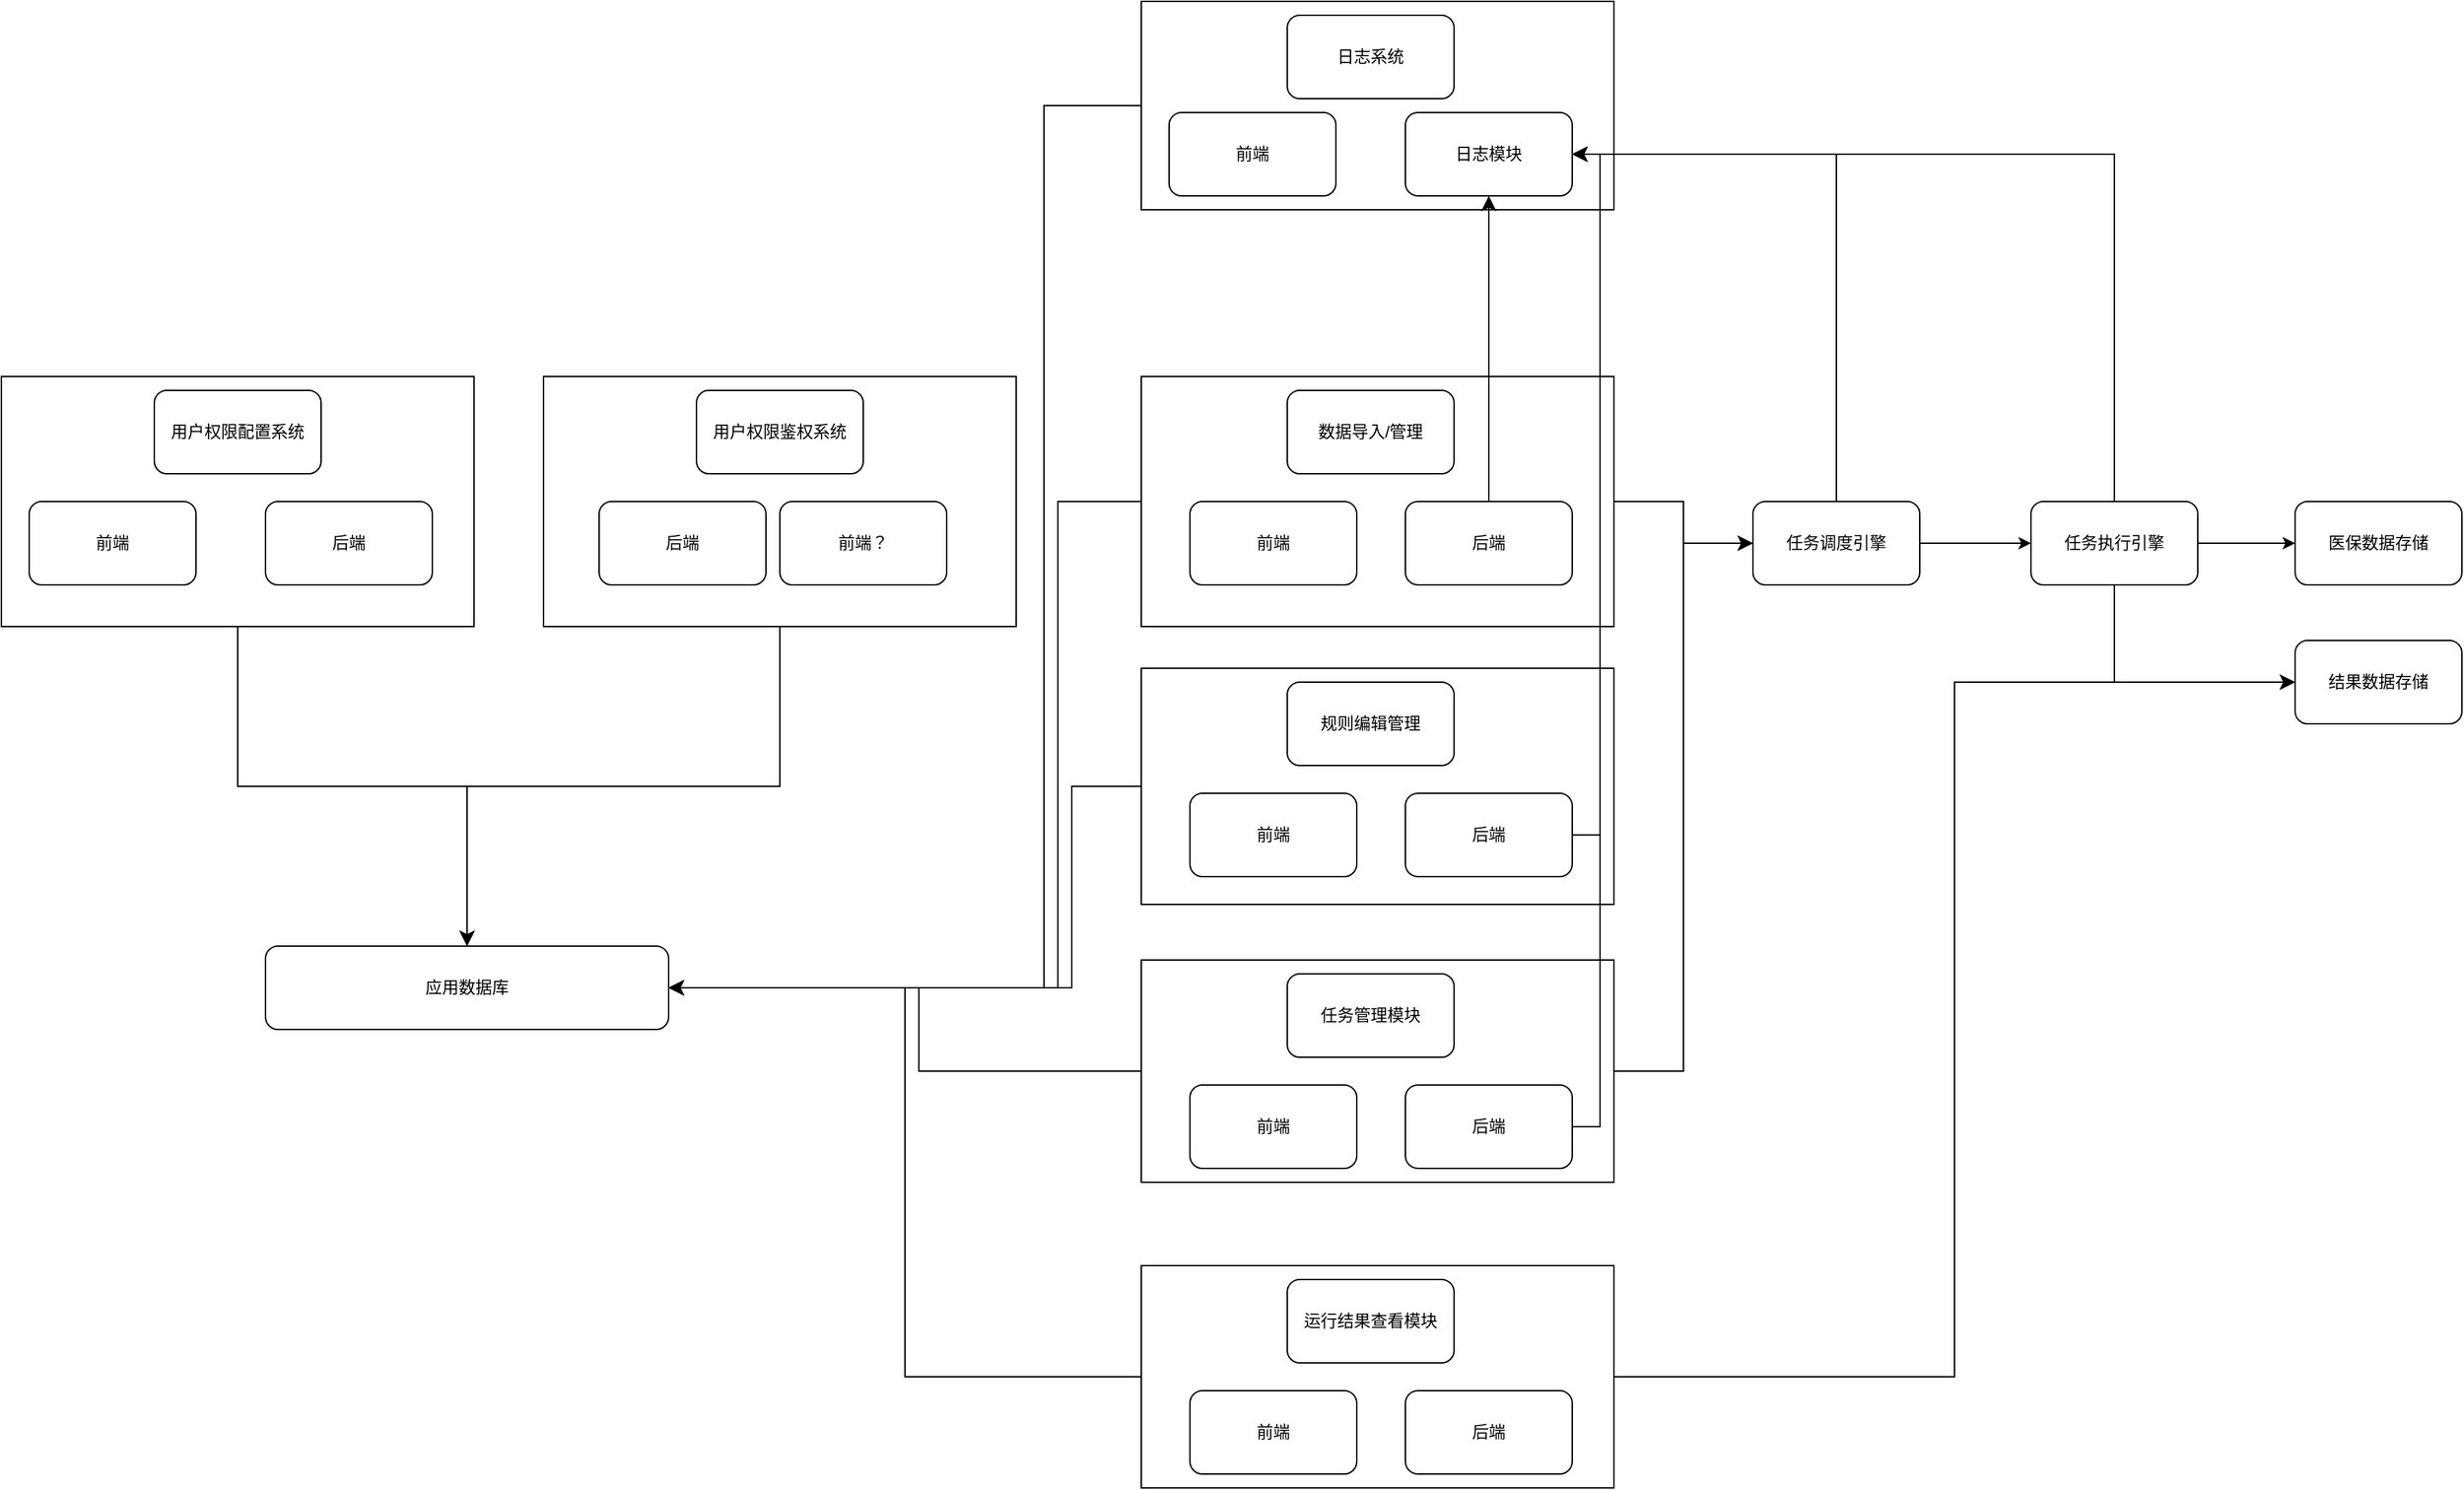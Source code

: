 <mxfile version="21.2.1" type="github" pages="4">
  <diagram name="模块架构" id="X2JeZNGttEWhe0TlvKYG">
    <mxGraphModel dx="2690" dy="1163" grid="1" gridSize="10" guides="1" tooltips="1" connect="1" arrows="1" fold="1" page="1" pageScale="1" pageWidth="850" pageHeight="1100" math="0" shadow="0">
      <root>
        <mxCell id="0" />
        <mxCell id="1" parent="0" />
        <mxCell id="zBPjSIByr8evdOQjtAYK-10" value="" style="rounded=0;whiteSpace=wrap;html=1;" parent="1" vertex="1">
          <mxGeometry x="-40" y="390" width="340" height="180" as="geometry" />
        </mxCell>
        <mxCell id="zBPjSIByr8evdOQjtAYK-4" value="" style="rounded=0;whiteSpace=wrap;html=1;" parent="1" vertex="1">
          <mxGeometry x="-430" y="390" width="340" height="180" as="geometry" />
        </mxCell>
        <mxCell id="zBPjSIByr8evdOQjtAYK-1" value="用户权限配置系统" style="rounded=1;whiteSpace=wrap;html=1;" parent="1" vertex="1">
          <mxGeometry x="-320" y="400" width="120" height="60" as="geometry" />
        </mxCell>
        <mxCell id="zBPjSIByr8evdOQjtAYK-2" value="前端" style="rounded=1;whiteSpace=wrap;html=1;" parent="1" vertex="1">
          <mxGeometry x="-410" y="480" width="120" height="60" as="geometry" />
        </mxCell>
        <mxCell id="zBPjSIByr8evdOQjtAYK-3" value="后端" style="rounded=1;whiteSpace=wrap;html=1;" parent="1" vertex="1">
          <mxGeometry x="-240" y="480" width="120" height="60" as="geometry" />
        </mxCell>
        <mxCell id="zBPjSIByr8evdOQjtAYK-5" value="应用数据库" style="rounded=1;whiteSpace=wrap;html=1;" parent="1" vertex="1">
          <mxGeometry x="-240" y="800" width="290" height="60" as="geometry" />
        </mxCell>
        <mxCell id="zBPjSIByr8evdOQjtAYK-7" value="" style="rounded=0;whiteSpace=wrap;html=1;" parent="1" vertex="1">
          <mxGeometry x="390" y="120" width="340" height="150" as="geometry" />
        </mxCell>
        <mxCell id="zBPjSIByr8evdOQjtAYK-8" value="日志系统" style="rounded=1;whiteSpace=wrap;html=1;" parent="1" vertex="1">
          <mxGeometry x="495" y="130" width="120" height="60" as="geometry" />
        </mxCell>
        <mxCell id="zBPjSIByr8evdOQjtAYK-9" value="用户权限鉴权系统" style="rounded=1;whiteSpace=wrap;html=1;" parent="1" vertex="1">
          <mxGeometry x="70" y="400" width="120" height="60" as="geometry" />
        </mxCell>
        <mxCell id="zBPjSIByr8evdOQjtAYK-11" value="后端" style="rounded=1;whiteSpace=wrap;html=1;" parent="1" vertex="1">
          <mxGeometry y="480" width="120" height="60" as="geometry" />
        </mxCell>
        <mxCell id="zBPjSIByr8evdOQjtAYK-12" value="前端？" style="rounded=1;whiteSpace=wrap;html=1;" parent="1" vertex="1">
          <mxGeometry x="130" y="480" width="120" height="60" as="geometry" />
        </mxCell>
        <mxCell id="zBPjSIByr8evdOQjtAYK-13" value="" style="rounded=0;whiteSpace=wrap;html=1;" parent="1" vertex="1">
          <mxGeometry x="390" y="390" width="340" height="180" as="geometry" />
        </mxCell>
        <mxCell id="zBPjSIByr8evdOQjtAYK-14" value="数据导入/管理" style="rounded=1;whiteSpace=wrap;html=1;" parent="1" vertex="1">
          <mxGeometry x="495" y="400" width="120" height="60" as="geometry" />
        </mxCell>
        <mxCell id="zBPjSIByr8evdOQjtAYK-15" value="后端" style="rounded=1;whiteSpace=wrap;html=1;" parent="1" vertex="1">
          <mxGeometry x="580" y="480" width="120" height="60" as="geometry" />
        </mxCell>
        <mxCell id="zBPjSIByr8evdOQjtAYK-16" value="前端" style="rounded=1;whiteSpace=wrap;html=1;" parent="1" vertex="1">
          <mxGeometry x="425" y="480" width="120" height="60" as="geometry" />
        </mxCell>
        <mxCell id="zBPjSIByr8evdOQjtAYK-17" value="任务调度引擎" style="rounded=1;whiteSpace=wrap;html=1;" parent="1" vertex="1">
          <mxGeometry x="830" y="480" width="120" height="60" as="geometry" />
        </mxCell>
        <mxCell id="zBPjSIByr8evdOQjtAYK-26" value="医保数据存储" style="rounded=1;whiteSpace=wrap;html=1;" parent="1" vertex="1">
          <mxGeometry x="1220" y="480" width="120" height="60" as="geometry" />
        </mxCell>
        <mxCell id="zBPjSIByr8evdOQjtAYK-27" value="" style="edgeStyle=elbowEdgeStyle;elbow=vertical;endArrow=classic;html=1;curved=0;rounded=0;endSize=8;startSize=8;exitX=0.5;exitY=1;exitDx=0;exitDy=0;entryX=0.5;entryY=0;entryDx=0;entryDy=0;" parent="1" source="zBPjSIByr8evdOQjtAYK-4" target="zBPjSIByr8evdOQjtAYK-5" edge="1">
          <mxGeometry width="50" height="50" relative="1" as="geometry">
            <mxPoint x="400" y="660" as="sourcePoint" />
            <mxPoint x="450" y="610" as="targetPoint" />
          </mxGeometry>
        </mxCell>
        <mxCell id="zBPjSIByr8evdOQjtAYK-28" value="" style="edgeStyle=elbowEdgeStyle;elbow=vertical;endArrow=classic;html=1;curved=0;rounded=0;endSize=8;startSize=8;exitX=0.5;exitY=1;exitDx=0;exitDy=0;entryX=0.5;entryY=0;entryDx=0;entryDy=0;" parent="1" source="zBPjSIByr8evdOQjtAYK-10" target="zBPjSIByr8evdOQjtAYK-5" edge="1">
          <mxGeometry width="50" height="50" relative="1" as="geometry">
            <mxPoint x="-250" y="580" as="sourcePoint" />
            <mxPoint x="-85" y="810" as="targetPoint" />
          </mxGeometry>
        </mxCell>
        <mxCell id="zBPjSIByr8evdOQjtAYK-29" value="" style="group" parent="1" vertex="1" connectable="0">
          <mxGeometry x="390" y="600" width="340" height="170" as="geometry" />
        </mxCell>
        <mxCell id="zBPjSIByr8evdOQjtAYK-18" value="" style="rounded=0;whiteSpace=wrap;html=1;" parent="zBPjSIByr8evdOQjtAYK-29" vertex="1">
          <mxGeometry width="340" height="170" as="geometry" />
        </mxCell>
        <mxCell id="zBPjSIByr8evdOQjtAYK-19" value="规则编辑管理" style="rounded=1;whiteSpace=wrap;html=1;" parent="zBPjSIByr8evdOQjtAYK-29" vertex="1">
          <mxGeometry x="105" y="10" width="120" height="60" as="geometry" />
        </mxCell>
        <mxCell id="zBPjSIByr8evdOQjtAYK-20" value="后端" style="rounded=1;whiteSpace=wrap;html=1;" parent="zBPjSIByr8evdOQjtAYK-29" vertex="1">
          <mxGeometry x="190" y="90" width="120" height="60" as="geometry" />
        </mxCell>
        <mxCell id="zBPjSIByr8evdOQjtAYK-21" value="前端" style="rounded=1;whiteSpace=wrap;html=1;" parent="zBPjSIByr8evdOQjtAYK-29" vertex="1">
          <mxGeometry x="35" y="90" width="120" height="60" as="geometry" />
        </mxCell>
        <mxCell id="zBPjSIByr8evdOQjtAYK-30" value="" style="group" parent="1" vertex="1" connectable="0">
          <mxGeometry x="390" y="810" width="340" height="160" as="geometry" />
        </mxCell>
        <mxCell id="zBPjSIByr8evdOQjtAYK-22" value="" style="rounded=0;whiteSpace=wrap;html=1;" parent="zBPjSIByr8evdOQjtAYK-30" vertex="1">
          <mxGeometry width="340" height="160" as="geometry" />
        </mxCell>
        <mxCell id="zBPjSIByr8evdOQjtAYK-23" value="任务管理模块" style="rounded=1;whiteSpace=wrap;html=1;" parent="zBPjSIByr8evdOQjtAYK-30" vertex="1">
          <mxGeometry x="105" y="10" width="120" height="60" as="geometry" />
        </mxCell>
        <mxCell id="zBPjSIByr8evdOQjtAYK-24" value="后端" style="rounded=1;whiteSpace=wrap;html=1;" parent="zBPjSIByr8evdOQjtAYK-30" vertex="1">
          <mxGeometry x="190" y="90" width="120" height="60" as="geometry" />
        </mxCell>
        <mxCell id="zBPjSIByr8evdOQjtAYK-25" value="前端" style="rounded=1;whiteSpace=wrap;html=1;" parent="zBPjSIByr8evdOQjtAYK-30" vertex="1">
          <mxGeometry x="35" y="90" width="120" height="60" as="geometry" />
        </mxCell>
        <mxCell id="zBPjSIByr8evdOQjtAYK-31" value="" style="edgeStyle=elbowEdgeStyle;elbow=horizontal;endArrow=classic;html=1;curved=0;rounded=0;endSize=8;startSize=8;exitX=0;exitY=0.5;exitDx=0;exitDy=0;entryX=1;entryY=0.5;entryDx=0;entryDy=0;" parent="1" source="zBPjSIByr8evdOQjtAYK-13" target="zBPjSIByr8evdOQjtAYK-5" edge="1">
          <mxGeometry width="50" height="50" relative="1" as="geometry">
            <mxPoint x="410" y="670" as="sourcePoint" />
            <mxPoint x="460" y="620" as="targetPoint" />
            <Array as="points">
              <mxPoint x="330" y="670" />
            </Array>
          </mxGeometry>
        </mxCell>
        <mxCell id="zBPjSIByr8evdOQjtAYK-32" value="" style="edgeStyle=elbowEdgeStyle;elbow=horizontal;endArrow=classic;html=1;curved=0;rounded=0;endSize=8;startSize=8;exitX=0;exitY=0.5;exitDx=0;exitDy=0;entryX=1;entryY=0.5;entryDx=0;entryDy=0;" parent="1" source="zBPjSIByr8evdOQjtAYK-18" target="zBPjSIByr8evdOQjtAYK-5" edge="1">
          <mxGeometry width="50" height="50" relative="1" as="geometry">
            <mxPoint x="400" y="490" as="sourcePoint" />
            <mxPoint x="60" y="840" as="targetPoint" />
            <Array as="points">
              <mxPoint x="340" y="680" />
            </Array>
          </mxGeometry>
        </mxCell>
        <mxCell id="zBPjSIByr8evdOQjtAYK-33" value="" style="edgeStyle=elbowEdgeStyle;elbow=horizontal;endArrow=classic;html=1;curved=0;rounded=0;endSize=8;startSize=8;exitX=0;exitY=0.5;exitDx=0;exitDy=0;entryX=1;entryY=0.5;entryDx=0;entryDy=0;" parent="1" source="zBPjSIByr8evdOQjtAYK-22" target="zBPjSIByr8evdOQjtAYK-5" edge="1">
          <mxGeometry width="50" height="50" relative="1" as="geometry">
            <mxPoint x="400" y="695" as="sourcePoint" />
            <mxPoint x="60" y="840" as="targetPoint" />
            <Array as="points">
              <mxPoint x="230" y="840" />
            </Array>
          </mxGeometry>
        </mxCell>
        <mxCell id="zBPjSIByr8evdOQjtAYK-35" value="" style="edgeStyle=elbowEdgeStyle;elbow=horizontal;endArrow=classic;html=1;curved=0;rounded=0;endSize=8;startSize=8;entryX=0;entryY=0.5;entryDx=0;entryDy=0;exitX=1;exitY=0.5;exitDx=0;exitDy=0;" parent="1" source="zBPjSIByr8evdOQjtAYK-13" target="zBPjSIByr8evdOQjtAYK-17" edge="1">
          <mxGeometry width="50" height="50" relative="1" as="geometry">
            <mxPoint x="740" y="695" as="sourcePoint" />
            <mxPoint x="840" y="520" as="targetPoint" />
          </mxGeometry>
        </mxCell>
        <mxCell id="zBPjSIByr8evdOQjtAYK-36" value="" style="edgeStyle=elbowEdgeStyle;elbow=horizontal;endArrow=classic;html=1;curved=0;rounded=0;endSize=8;startSize=8;entryX=0;entryY=0.5;entryDx=0;entryDy=0;exitX=1;exitY=0.5;exitDx=0;exitDy=0;" parent="1" source="zBPjSIByr8evdOQjtAYK-22" target="zBPjSIByr8evdOQjtAYK-17" edge="1">
          <mxGeometry width="50" height="50" relative="1" as="geometry">
            <mxPoint x="740" y="695" as="sourcePoint" />
            <mxPoint x="840" y="520" as="targetPoint" />
          </mxGeometry>
        </mxCell>
        <mxCell id="zBPjSIByr8evdOQjtAYK-37" value="" style="endArrow=classic;html=1;rounded=0;entryX=0;entryY=0.5;entryDx=0;entryDy=0;exitX=1;exitY=0.5;exitDx=0;exitDy=0;" parent="1" source="zBPjSIByr8evdOQjtAYK-45" target="zBPjSIByr8evdOQjtAYK-26" edge="1">
          <mxGeometry width="50" height="50" relative="1" as="geometry">
            <mxPoint x="1140" y="510" as="sourcePoint" />
            <mxPoint x="650" y="620" as="targetPoint" />
          </mxGeometry>
        </mxCell>
        <mxCell id="zBPjSIByr8evdOQjtAYK-38" value="前端" style="rounded=1;whiteSpace=wrap;html=1;" parent="1" vertex="1">
          <mxGeometry x="410" y="200" width="120" height="60" as="geometry" />
        </mxCell>
        <mxCell id="zBPjSIByr8evdOQjtAYK-39" value="日志模块" style="rounded=1;whiteSpace=wrap;html=1;" parent="1" vertex="1">
          <mxGeometry x="580" y="200" width="120" height="60" as="geometry" />
        </mxCell>
        <mxCell id="zBPjSIByr8evdOQjtAYK-40" value="" style="edgeStyle=elbowEdgeStyle;elbow=horizontal;endArrow=classic;html=1;curved=0;rounded=0;endSize=8;startSize=8;exitX=0;exitY=0.5;exitDx=0;exitDy=0;entryX=1;entryY=0.5;entryDx=0;entryDy=0;" parent="1" source="zBPjSIByr8evdOQjtAYK-7" target="zBPjSIByr8evdOQjtAYK-5" edge="1">
          <mxGeometry width="50" height="50" relative="1" as="geometry">
            <mxPoint x="400" y="900" as="sourcePoint" />
            <mxPoint x="60" y="840" as="targetPoint" />
            <Array as="points">
              <mxPoint x="320" y="530" />
            </Array>
          </mxGeometry>
        </mxCell>
        <mxCell id="zBPjSIByr8evdOQjtAYK-41" value="" style="edgeStyle=elbowEdgeStyle;elbow=vertical;endArrow=classic;html=1;curved=0;rounded=0;endSize=8;startSize=8;exitX=0.5;exitY=0;exitDx=0;exitDy=0;entryX=1;entryY=0.5;entryDx=0;entryDy=0;" parent="1" source="zBPjSIByr8evdOQjtAYK-17" target="zBPjSIByr8evdOQjtAYK-39" edge="1">
          <mxGeometry width="50" height="50" relative="1" as="geometry">
            <mxPoint x="410" y="560" as="sourcePoint" />
            <mxPoint x="460" y="510" as="targetPoint" />
            <Array as="points">
              <mxPoint x="820" y="230" />
            </Array>
          </mxGeometry>
        </mxCell>
        <mxCell id="zBPjSIByr8evdOQjtAYK-42" value="" style="edgeStyle=elbowEdgeStyle;elbow=vertical;endArrow=classic;html=1;curved=0;rounded=0;endSize=8;startSize=8;entryX=0.5;entryY=1;entryDx=0;entryDy=0;exitX=0.5;exitY=0;exitDx=0;exitDy=0;" parent="1" source="zBPjSIByr8evdOQjtAYK-15" target="zBPjSIByr8evdOQjtAYK-39" edge="1">
          <mxGeometry width="50" height="50" relative="1" as="geometry">
            <mxPoint x="410" y="560" as="sourcePoint" />
            <mxPoint x="460" y="510" as="targetPoint" />
          </mxGeometry>
        </mxCell>
        <mxCell id="zBPjSIByr8evdOQjtAYK-43" value="" style="edgeStyle=elbowEdgeStyle;elbow=vertical;endArrow=classic;html=1;curved=0;rounded=0;endSize=8;startSize=8;entryX=1;entryY=0.5;entryDx=0;entryDy=0;exitX=1;exitY=0.5;exitDx=0;exitDy=0;" parent="1" source="zBPjSIByr8evdOQjtAYK-20" target="zBPjSIByr8evdOQjtAYK-39" edge="1">
          <mxGeometry width="50" height="50" relative="1" as="geometry">
            <mxPoint x="650" y="490" as="sourcePoint" />
            <mxPoint x="650" y="270" as="targetPoint" />
            <Array as="points">
              <mxPoint x="720" y="480" />
            </Array>
          </mxGeometry>
        </mxCell>
        <mxCell id="zBPjSIByr8evdOQjtAYK-44" value="" style="edgeStyle=elbowEdgeStyle;elbow=vertical;endArrow=classic;html=1;curved=0;rounded=0;endSize=8;startSize=8;exitX=1;exitY=0.5;exitDx=0;exitDy=0;entryX=1;entryY=0.5;entryDx=0;entryDy=0;" parent="1" source="zBPjSIByr8evdOQjtAYK-24" target="zBPjSIByr8evdOQjtAYK-39" edge="1">
          <mxGeometry width="50" height="50" relative="1" as="geometry">
            <mxPoint x="710" y="730" as="sourcePoint" />
            <mxPoint x="710" y="240" as="targetPoint" />
            <Array as="points">
              <mxPoint x="720" y="930" />
            </Array>
          </mxGeometry>
        </mxCell>
        <mxCell id="zBPjSIByr8evdOQjtAYK-45" value="任务执行引擎" style="rounded=1;whiteSpace=wrap;html=1;" parent="1" vertex="1">
          <mxGeometry x="1030" y="480" width="120" height="60" as="geometry" />
        </mxCell>
        <mxCell id="zBPjSIByr8evdOQjtAYK-46" value="" style="endArrow=classic;html=1;rounded=0;exitX=1;exitY=0.5;exitDx=0;exitDy=0;entryX=0;entryY=0.5;entryDx=0;entryDy=0;" parent="1" source="zBPjSIByr8evdOQjtAYK-17" target="zBPjSIByr8evdOQjtAYK-45" edge="1">
          <mxGeometry width="50" height="50" relative="1" as="geometry">
            <mxPoint x="1160" y="520" as="sourcePoint" />
            <mxPoint x="1010" y="480" as="targetPoint" />
          </mxGeometry>
        </mxCell>
        <mxCell id="zBPjSIByr8evdOQjtAYK-47" value="" style="edgeStyle=elbowEdgeStyle;elbow=vertical;endArrow=classic;html=1;curved=0;rounded=0;endSize=8;startSize=8;exitX=0.5;exitY=0;exitDx=0;exitDy=0;entryX=1;entryY=0.5;entryDx=0;entryDy=0;" parent="1" source="zBPjSIByr8evdOQjtAYK-45" target="zBPjSIByr8evdOQjtAYK-39" edge="1">
          <mxGeometry width="50" height="50" relative="1" as="geometry">
            <mxPoint x="900" y="490" as="sourcePoint" />
            <mxPoint x="710" y="240" as="targetPoint" />
            <Array as="points">
              <mxPoint x="900" y="230" />
            </Array>
          </mxGeometry>
        </mxCell>
        <mxCell id="aXtnEgnxSbcdx4EIXjEe-1" value="结果数据存储" style="rounded=1;whiteSpace=wrap;html=1;" parent="1" vertex="1">
          <mxGeometry x="1220" y="580" width="120" height="60" as="geometry" />
        </mxCell>
        <mxCell id="aXtnEgnxSbcdx4EIXjEe-2" value="" style="edgeStyle=segmentEdgeStyle;endArrow=classic;html=1;curved=0;rounded=0;endSize=8;startSize=8;entryX=0;entryY=0.5;entryDx=0;entryDy=0;exitX=0.5;exitY=1;exitDx=0;exitDy=0;" parent="1" source="zBPjSIByr8evdOQjtAYK-45" target="aXtnEgnxSbcdx4EIXjEe-1" edge="1">
          <mxGeometry width="50" height="50" relative="1" as="geometry">
            <mxPoint x="550" y="570" as="sourcePoint" />
            <mxPoint x="600" y="520" as="targetPoint" />
            <Array as="points">
              <mxPoint x="1090" y="610" />
            </Array>
          </mxGeometry>
        </mxCell>
        <mxCell id="aXtnEgnxSbcdx4EIXjEe-3" value="" style="group" parent="1" vertex="1" connectable="0">
          <mxGeometry x="390" y="1030" width="340" height="160" as="geometry" />
        </mxCell>
        <mxCell id="aXtnEgnxSbcdx4EIXjEe-4" value="" style="rounded=0;whiteSpace=wrap;html=1;" parent="aXtnEgnxSbcdx4EIXjEe-3" vertex="1">
          <mxGeometry width="340" height="160" as="geometry" />
        </mxCell>
        <mxCell id="aXtnEgnxSbcdx4EIXjEe-5" value="运行结果查看模块" style="rounded=1;whiteSpace=wrap;html=1;" parent="aXtnEgnxSbcdx4EIXjEe-3" vertex="1">
          <mxGeometry x="105" y="10" width="120" height="60" as="geometry" />
        </mxCell>
        <mxCell id="aXtnEgnxSbcdx4EIXjEe-6" value="后端" style="rounded=1;whiteSpace=wrap;html=1;" parent="aXtnEgnxSbcdx4EIXjEe-3" vertex="1">
          <mxGeometry x="190" y="90" width="120" height="60" as="geometry" />
        </mxCell>
        <mxCell id="aXtnEgnxSbcdx4EIXjEe-7" value="前端" style="rounded=1;whiteSpace=wrap;html=1;" parent="aXtnEgnxSbcdx4EIXjEe-3" vertex="1">
          <mxGeometry x="35" y="90" width="120" height="60" as="geometry" />
        </mxCell>
        <mxCell id="aXtnEgnxSbcdx4EIXjEe-8" value="" style="edgeStyle=elbowEdgeStyle;elbow=horizontal;endArrow=classic;html=1;curved=0;rounded=0;endSize=8;startSize=8;entryX=1;entryY=0.5;entryDx=0;entryDy=0;exitX=0;exitY=0.5;exitDx=0;exitDy=0;" parent="1" source="aXtnEgnxSbcdx4EIXjEe-4" target="zBPjSIByr8evdOQjtAYK-5" edge="1">
          <mxGeometry width="50" height="50" relative="1" as="geometry">
            <mxPoint x="550" y="760" as="sourcePoint" />
            <mxPoint x="600" y="710" as="targetPoint" />
          </mxGeometry>
        </mxCell>
        <mxCell id="aXtnEgnxSbcdx4EIXjEe-9" value="" style="edgeStyle=elbowEdgeStyle;elbow=horizontal;endArrow=classic;html=1;curved=0;rounded=0;endSize=8;startSize=8;entryX=0;entryY=0.5;entryDx=0;entryDy=0;exitX=1;exitY=0.5;exitDx=0;exitDy=0;" parent="1" source="aXtnEgnxSbcdx4EIXjEe-4" target="aXtnEgnxSbcdx4EIXjEe-1" edge="1">
          <mxGeometry width="50" height="50" relative="1" as="geometry">
            <mxPoint x="400" y="1120" as="sourcePoint" />
            <mxPoint x="60" y="840" as="targetPoint" />
          </mxGeometry>
        </mxCell>
      </root>
    </mxGraphModel>
  </diagram>
  <diagram id="PkHHG-rbIKo9PlBgIii0" name="业务核心概念">
    <mxGraphModel dx="2514" dy="1163" grid="1" gridSize="10" guides="1" tooltips="1" connect="1" arrows="1" fold="1" page="1" pageScale="1" pageWidth="850" pageHeight="1100" math="0" shadow="0">
      <root>
        <mxCell id="0" />
        <mxCell id="1" parent="0" />
        <mxCell id="SUtvVfrPen3qPG97QCa7-21" value="" style="rounded=0;whiteSpace=wrap;html=1;" parent="1" vertex="1">
          <mxGeometry x="-180" y="80" width="580" height="770" as="geometry" />
        </mxCell>
        <mxCell id="SUtvVfrPen3qPG97QCa7-2" value="规则" style="rounded=1;whiteSpace=wrap;html=1;" parent="1" vertex="1">
          <mxGeometry x="230" y="210" width="120" height="60" as="geometry" />
        </mxCell>
        <mxCell id="SUtvVfrPen3qPG97QCa7-8" value="规则集" style="rounded=1;whiteSpace=wrap;html=1;" parent="1" vertex="1">
          <mxGeometry x="-150" y="210" width="120" height="60" as="geometry" />
        </mxCell>
        <mxCell id="SUtvVfrPen3qPG97QCa7-11" value="数据集" style="rounded=1;whiteSpace=wrap;html=1;" parent="1" vertex="1">
          <mxGeometry x="60" y="740" width="120" height="60" as="geometry" />
        </mxCell>
        <mxCell id="SUtvVfrPen3qPG97QCa7-12" value="任务" style="rounded=1;whiteSpace=wrap;html=1;" parent="1" vertex="1">
          <mxGeometry x="60" y="630" width="120" height="60" as="geometry" />
        </mxCell>
        <mxCell id="SUtvVfrPen3qPG97QCa7-13" value="用户" style="rounded=1;whiteSpace=wrap;html=1;" parent="1" vertex="1">
          <mxGeometry x="-540" y="600" width="120" height="60" as="geometry" />
        </mxCell>
        <mxCell id="SUtvVfrPen3qPG97QCa7-14" value="" style="edgeStyle=segmentEdgeStyle;endArrow=classic;html=1;curved=0;rounded=0;endSize=8;startSize=8;exitX=0;exitY=0.5;exitDx=0;exitDy=0;entryX=0.5;entryY=1;entryDx=0;entryDy=0;" parent="1" source="SUtvVfrPen3qPG97QCa7-12" target="SUtvVfrPen3qPG97QCa7-8" edge="1">
          <mxGeometry width="50" height="50" relative="1" as="geometry">
            <mxPoint x="400" y="620" as="sourcePoint" />
            <mxPoint x="450" y="570" as="targetPoint" />
          </mxGeometry>
        </mxCell>
        <mxCell id="SUtvVfrPen3qPG97QCa7-15" value="" style="endArrow=classic;html=1;rounded=0;entryX=0.5;entryY=0;entryDx=0;entryDy=0;" parent="1" source="SUtvVfrPen3qPG97QCa7-12" target="SUtvVfrPen3qPG97QCa7-11" edge="1">
          <mxGeometry width="50" height="50" relative="1" as="geometry">
            <mxPoint x="400" y="620" as="sourcePoint" />
            <mxPoint x="450" y="570" as="targetPoint" />
          </mxGeometry>
        </mxCell>
        <mxCell id="SUtvVfrPen3qPG97QCa7-17" value="日志" style="rounded=1;whiteSpace=wrap;html=1;" parent="1" vertex="1">
          <mxGeometry x="-400" y="980" width="120" height="60" as="geometry" />
        </mxCell>
        <mxCell id="SUtvVfrPen3qPG97QCa7-18" value="" style="edgeStyle=segmentEdgeStyle;endArrow=classic;html=1;curved=0;rounded=0;endSize=8;startSize=8;entryX=0.5;entryY=1;entryDx=0;entryDy=0;exitX=0;exitY=0.5;exitDx=0;exitDy=0;" parent="1" source="SUtvVfrPen3qPG97QCa7-17" target="SUtvVfrPen3qPG97QCa7-13" edge="1">
          <mxGeometry width="50" height="50" relative="1" as="geometry">
            <mxPoint x="400" y="620" as="sourcePoint" />
            <mxPoint x="450" y="570" as="targetPoint" />
          </mxGeometry>
        </mxCell>
        <mxCell id="SUtvVfrPen3qPG97QCa7-19" value="风控结果" style="rounded=1;whiteSpace=wrap;html=1;" parent="1" vertex="1">
          <mxGeometry x="60" y="510" width="120" height="60" as="geometry" />
        </mxCell>
        <mxCell id="SUtvVfrPen3qPG97QCa7-20" value="" style="endArrow=classic;html=1;rounded=0;exitX=0.5;exitY=0;exitDx=0;exitDy=0;entryX=0.5;entryY=1;entryDx=0;entryDy=0;" parent="1" source="SUtvVfrPen3qPG97QCa7-12" target="SUtvVfrPen3qPG97QCa7-19" edge="1">
          <mxGeometry width="50" height="50" relative="1" as="geometry">
            <mxPoint x="400" y="620" as="sourcePoint" />
            <mxPoint x="450" y="570" as="targetPoint" />
          </mxGeometry>
        </mxCell>
        <mxCell id="SUtvVfrPen3qPG97QCa7-22" value="" style="edgeStyle=elbowEdgeStyle;elbow=horizontal;endArrow=classic;html=1;curved=0;rounded=0;endSize=8;startSize=8;exitX=1;exitY=0.5;exitDx=0;exitDy=0;entryX=0;entryY=0.5;entryDx=0;entryDy=0;" parent="1" source="SUtvVfrPen3qPG97QCa7-17" target="SUtvVfrPen3qPG97QCa7-21" edge="1">
          <mxGeometry width="50" height="50" relative="1" as="geometry">
            <mxPoint x="400" y="620" as="sourcePoint" />
            <mxPoint x="450" y="570" as="targetPoint" />
          </mxGeometry>
        </mxCell>
        <mxCell id="SUtvVfrPen3qPG97QCa7-24" value="包含" style="text;html=1;strokeColor=none;fillColor=none;align=center;verticalAlign=middle;whiteSpace=wrap;rounded=0;" parent="1" vertex="1">
          <mxGeometry x="80" y="190" width="60" height="30" as="geometry" />
        </mxCell>
        <mxCell id="SUtvVfrPen3qPG97QCa7-28" value="" style="group" parent="1" vertex="1" connectable="0">
          <mxGeometry x="-615" y="80" width="270" height="420" as="geometry" />
        </mxCell>
        <mxCell id="SUtvVfrPen3qPG97QCa7-26" value="" style="rounded=0;whiteSpace=wrap;html=1;" parent="SUtvVfrPen3qPG97QCa7-28" vertex="1">
          <mxGeometry width="270" height="420" as="geometry" />
        </mxCell>
        <mxCell id="SUtvVfrPen3qPG97QCa7-27" value="权限" style="text;html=1;strokeColor=none;fillColor=none;align=center;verticalAlign=middle;whiteSpace=wrap;rounded=0;" parent="SUtvVfrPen3qPG97QCa7-28" vertex="1">
          <mxGeometry x="100" y="10" width="60" height="30" as="geometry" />
        </mxCell>
        <mxCell id="Rrc6Z4CV_fb9IXmUvoc7-14" value="" style="group" vertex="1" connectable="0" parent="SUtvVfrPen3qPG97QCa7-28">
          <mxGeometry x="25" y="40" width="225" height="190" as="geometry" />
        </mxCell>
        <mxCell id="Rrc6Z4CV_fb9IXmUvoc7-12" value="" style="rounded=0;whiteSpace=wrap;html=1;" vertex="1" parent="Rrc6Z4CV_fb9IXmUvoc7-14">
          <mxGeometry width="225" height="90" as="geometry" />
        </mxCell>
        <mxCell id="Rrc6Z4CV_fb9IXmUvoc7-13" value="功能权限" style="text;html=1;strokeColor=none;fillColor=none;align=center;verticalAlign=middle;whiteSpace=wrap;rounded=0;" vertex="1" parent="Rrc6Z4CV_fb9IXmUvoc7-14">
          <mxGeometry x="75" y="10" width="60" height="30" as="geometry" />
        </mxCell>
        <mxCell id="Rrc6Z4CV_fb9IXmUvoc7-15" value="" style="group" vertex="1" connectable="0" parent="SUtvVfrPen3qPG97QCa7-28">
          <mxGeometry x="25" y="210" width="225" height="190" as="geometry" />
        </mxCell>
        <mxCell id="Rrc6Z4CV_fb9IXmUvoc7-18" value="" style="group" vertex="1" connectable="0" parent="Rrc6Z4CV_fb9IXmUvoc7-15">
          <mxGeometry y="-40" width="225" height="230" as="geometry" />
        </mxCell>
        <mxCell id="Rrc6Z4CV_fb9IXmUvoc7-16" value="" style="rounded=0;whiteSpace=wrap;html=1;" vertex="1" parent="Rrc6Z4CV_fb9IXmUvoc7-18">
          <mxGeometry width="225" height="230" as="geometry" />
        </mxCell>
        <mxCell id="Rrc6Z4CV_fb9IXmUvoc7-17" value="数据权限" style="text;html=1;strokeColor=none;fillColor=none;align=center;verticalAlign=middle;whiteSpace=wrap;rounded=0;" vertex="1" parent="Rrc6Z4CV_fb9IXmUvoc7-18">
          <mxGeometry x="82.5" y="10" width="60" height="30" as="geometry" />
        </mxCell>
        <mxCell id="Rrc6Z4CV_fb9IXmUvoc7-19" value="规则权限" style="rounded=1;whiteSpace=wrap;html=1;" vertex="1" parent="Rrc6Z4CV_fb9IXmUvoc7-18">
          <mxGeometry x="52.5" y="40" width="120" height="30" as="geometry" />
        </mxCell>
        <mxCell id="Rrc6Z4CV_fb9IXmUvoc7-20" value="数据集权限" style="rounded=1;whiteSpace=wrap;html=1;" vertex="1" parent="Rrc6Z4CV_fb9IXmUvoc7-18">
          <mxGeometry x="52.5" y="80" width="120" height="30" as="geometry" />
        </mxCell>
        <mxCell id="Rrc6Z4CV_fb9IXmUvoc7-33" value="任务/结果权限" style="rounded=1;whiteSpace=wrap;html=1;" vertex="1" parent="Rrc6Z4CV_fb9IXmUvoc7-18">
          <mxGeometry x="52.5" y="120" width="120" height="30" as="geometry" />
        </mxCell>
        <mxCell id="SUtvVfrPen3qPG97QCa7-29" value="" style="endArrow=classic;html=1;rounded=0;exitX=1;exitY=0.5;exitDx=0;exitDy=0;entryX=0;entryY=0.273;entryDx=0;entryDy=0;entryPerimeter=0;" parent="1" source="SUtvVfrPen3qPG97QCa7-26" target="SUtvVfrPen3qPG97QCa7-21" edge="1">
          <mxGeometry width="50" height="50" relative="1" as="geometry">
            <mxPoint x="40" y="590" as="sourcePoint" />
            <mxPoint x="-170" y="270" as="targetPoint" />
          </mxGeometry>
        </mxCell>
        <mxCell id="SUtvVfrPen3qPG97QCa7-30" value="" style="endArrow=classic;html=1;rounded=0;exitX=0.5;exitY=1;exitDx=0;exitDy=0;entryX=0.5;entryY=0;entryDx=0;entryDy=0;" parent="1" source="SUtvVfrPen3qPG97QCa7-26" target="SUtvVfrPen3qPG97QCa7-13" edge="1">
          <mxGeometry width="50" height="50" relative="1" as="geometry">
            <mxPoint x="-330" y="195" as="sourcePoint" />
            <mxPoint x="-170" y="280" as="targetPoint" />
          </mxGeometry>
        </mxCell>
        <mxCell id="nBZuDUjt5baG3xbJLzcc-1" value="规则模板" style="rounded=1;whiteSpace=wrap;html=1;" parent="1" vertex="1">
          <mxGeometry x="230" y="320" width="120" height="60" as="geometry" />
        </mxCell>
        <mxCell id="Rrc6Z4CV_fb9IXmUvoc7-1" value="原始数据集" style="rounded=1;whiteSpace=wrap;html=1;" vertex="1" parent="1">
          <mxGeometry x="60" y="900" width="120" height="60" as="geometry" />
        </mxCell>
        <mxCell id="Rrc6Z4CV_fb9IXmUvoc7-2" value="筛选数据集" style="rounded=1;whiteSpace=wrap;html=1;" vertex="1" parent="1">
          <mxGeometry x="-110" y="900" width="120" height="60" as="geometry" />
        </mxCell>
        <mxCell id="Rrc6Z4CV_fb9IXmUvoc7-3" value="集合数据集" style="rounded=1;whiteSpace=wrap;html=1;" vertex="1" parent="1">
          <mxGeometry x="230" y="900" width="120" height="60" as="geometry" />
        </mxCell>
        <mxCell id="Rrc6Z4CV_fb9IXmUvoc7-4" value="" style="endArrow=classic;html=1;rounded=0;exitX=0.5;exitY=1;exitDx=0;exitDy=0;" edge="1" parent="1" source="SUtvVfrPen3qPG97QCa7-11" target="Rrc6Z4CV_fb9IXmUvoc7-1">
          <mxGeometry width="50" height="50" relative="1" as="geometry">
            <mxPoint x="310" y="620" as="sourcePoint" />
            <mxPoint x="360" y="570" as="targetPoint" />
          </mxGeometry>
        </mxCell>
        <mxCell id="Rrc6Z4CV_fb9IXmUvoc7-5" value="" style="edgeStyle=segmentEdgeStyle;endArrow=classic;html=1;curved=0;rounded=0;endSize=8;startSize=8;entryX=0.5;entryY=0;entryDx=0;entryDy=0;" edge="1" parent="1" source="SUtvVfrPen3qPG97QCa7-11" target="Rrc6Z4CV_fb9IXmUvoc7-3">
          <mxGeometry width="50" height="50" relative="1" as="geometry">
            <mxPoint x="310" y="620" as="sourcePoint" />
            <mxPoint x="360" y="570" as="targetPoint" />
          </mxGeometry>
        </mxCell>
        <mxCell id="Rrc6Z4CV_fb9IXmUvoc7-6" value="" style="edgeStyle=segmentEdgeStyle;endArrow=classic;html=1;curved=0;rounded=0;endSize=8;startSize=8;exitX=0;exitY=0.5;exitDx=0;exitDy=0;" edge="1" parent="1" source="SUtvVfrPen3qPG97QCa7-11" target="Rrc6Z4CV_fb9IXmUvoc7-2">
          <mxGeometry width="50" height="50" relative="1" as="geometry">
            <mxPoint x="190" y="780" as="sourcePoint" />
            <mxPoint x="300" y="910" as="targetPoint" />
          </mxGeometry>
        </mxCell>
        <mxCell id="Rrc6Z4CV_fb9IXmUvoc7-7" value="" style="endArrow=classic;html=1;rounded=0;exitX=0;exitY=0.5;exitDx=0;exitDy=0;entryX=1;entryY=0.5;entryDx=0;entryDy=0;" edge="1" parent="1" source="Rrc6Z4CV_fb9IXmUvoc7-3" target="Rrc6Z4CV_fb9IXmUvoc7-1">
          <mxGeometry width="50" height="50" relative="1" as="geometry">
            <mxPoint x="310" y="620" as="sourcePoint" />
            <mxPoint x="220" y="1010" as="targetPoint" />
          </mxGeometry>
        </mxCell>
        <mxCell id="Rrc6Z4CV_fb9IXmUvoc7-8" value="" style="edgeStyle=elbowEdgeStyle;elbow=vertical;endArrow=classic;html=1;curved=0;rounded=0;endSize=8;startSize=8;exitX=0.5;exitY=1;exitDx=0;exitDy=0;entryX=0.5;entryY=1;entryDx=0;entryDy=0;" edge="1" parent="1" source="Rrc6Z4CV_fb9IXmUvoc7-3" target="Rrc6Z4CV_fb9IXmUvoc7-2">
          <mxGeometry width="50" height="50" relative="1" as="geometry">
            <mxPoint x="310" y="620" as="sourcePoint" />
            <mxPoint x="360" y="570" as="targetPoint" />
            <Array as="points">
              <mxPoint x="140" y="1010" />
              <mxPoint x="200" y="1030" />
            </Array>
          </mxGeometry>
        </mxCell>
        <mxCell id="Rrc6Z4CV_fb9IXmUvoc7-9" value="" style="endArrow=classic;html=1;rounded=0;exitX=1;exitY=0.5;exitDx=0;exitDy=0;entryX=0;entryY=0.5;entryDx=0;entryDy=0;" edge="1" parent="1" source="Rrc6Z4CV_fb9IXmUvoc7-2" target="Rrc6Z4CV_fb9IXmUvoc7-1">
          <mxGeometry width="50" height="50" relative="1" as="geometry">
            <mxPoint x="240" y="940" as="sourcePoint" />
            <mxPoint x="190" y="940" as="targetPoint" />
          </mxGeometry>
        </mxCell>
        <mxCell id="Rrc6Z4CV_fb9IXmUvoc7-11" value="" style="endArrow=classic;html=1;rounded=0;exitX=1;exitY=0.5;exitDx=0;exitDy=0;" edge="1" parent="1" source="SUtvVfrPen3qPG97QCa7-8" target="SUtvVfrPen3qPG97QCa7-2">
          <mxGeometry width="50" height="50" relative="1" as="geometry">
            <mxPoint x="230" y="620" as="sourcePoint" />
            <mxPoint x="280" y="570" as="targetPoint" />
          </mxGeometry>
        </mxCell>
        <mxCell id="Rrc6Z4CV_fb9IXmUvoc7-34" value="" style="endArrow=classic;html=1;rounded=0;entryX=0.5;entryY=1;entryDx=0;entryDy=0;exitX=0.5;exitY=0;exitDx=0;exitDy=0;" edge="1" parent="1" source="nBZuDUjt5baG3xbJLzcc-1" target="SUtvVfrPen3qPG97QCa7-2">
          <mxGeometry width="50" height="50" relative="1" as="geometry">
            <mxPoint x="-40" y="620" as="sourcePoint" />
            <mxPoint x="10" y="570" as="targetPoint" />
          </mxGeometry>
        </mxCell>
        <mxCell id="Rrc6Z4CV_fb9IXmUvoc7-37" value="" style="edgeStyle=elbowEdgeStyle;elbow=vertical;endArrow=classic;html=1;curved=0;rounded=0;endSize=8;startSize=8;entryX=1;entryY=0.75;entryDx=0;entryDy=0;exitX=1;exitY=0.25;exitDx=0;exitDy=0;" edge="1" parent="1" source="SUtvVfrPen3qPG97QCa7-2" target="SUtvVfrPen3qPG97QCa7-2">
          <mxGeometry width="50" height="50" relative="1" as="geometry">
            <mxPoint x="300" y="200" as="sourcePoint" />
            <mxPoint x="350" y="150" as="targetPoint" />
            <Array as="points">
              <mxPoint x="390" y="190" />
              <mxPoint x="390" y="210" />
              <mxPoint x="360" y="170" />
            </Array>
          </mxGeometry>
        </mxCell>
        <mxCell id="Rrc6Z4CV_fb9IXmUvoc7-38" value="修改于" style="text;html=1;strokeColor=none;fillColor=none;align=center;verticalAlign=middle;whiteSpace=wrap;rounded=0;" vertex="1" parent="1">
          <mxGeometry x="400" y="225" width="60" height="30" as="geometry" />
        </mxCell>
        <mxCell id="Rrc6Z4CV_fb9IXmUvoc7-39" value="来自于" style="text;html=1;strokeColor=none;fillColor=none;align=center;verticalAlign=middle;whiteSpace=wrap;rounded=0;" vertex="1" parent="1">
          <mxGeometry x="3" y="900" width="60" height="30" as="geometry" />
        </mxCell>
        <mxCell id="Rrc6Z4CV_fb9IXmUvoc7-40" value="包含" style="text;html=1;strokeColor=none;fillColor=none;align=center;verticalAlign=middle;whiteSpace=wrap;rounded=0;" vertex="1" parent="1">
          <mxGeometry x="173" y="900" width="60" height="30" as="geometry" />
        </mxCell>
        <mxCell id="Rrc6Z4CV_fb9IXmUvoc7-41" value="包含" style="text;html=1;strokeColor=none;fillColor=none;align=center;verticalAlign=middle;whiteSpace=wrap;rounded=0;" vertex="1" parent="1">
          <mxGeometry x="90" y="980" width="60" height="30" as="geometry" />
        </mxCell>
        <mxCell id="Rrc6Z4CV_fb9IXmUvoc7-42" value="明细表" style="rounded=1;whiteSpace=wrap;html=1;" vertex="1" parent="1">
          <mxGeometry x="490" y="630" width="120" height="60" as="geometry" />
        </mxCell>
        <mxCell id="Rrc6Z4CV_fb9IXmUvoc7-43" value="水单表" style="rounded=1;whiteSpace=wrap;html=1;" vertex="1" parent="1">
          <mxGeometry x="490" y="740" width="120" height="60" as="geometry" />
        </mxCell>
        <mxCell id="Rrc6Z4CV_fb9IXmUvoc7-44" value="" style="edgeStyle=elbowEdgeStyle;elbow=horizontal;endArrow=classic;html=1;curved=0;rounded=0;endSize=8;startSize=8;entryX=0;entryY=0.5;entryDx=0;entryDy=0;exitX=1;exitY=0.25;exitDx=0;exitDy=0;" edge="1" parent="1" source="SUtvVfrPen3qPG97QCa7-11" target="Rrc6Z4CV_fb9IXmUvoc7-42">
          <mxGeometry width="50" height="50" relative="1" as="geometry">
            <mxPoint x="-40" y="620" as="sourcePoint" />
            <mxPoint x="10" y="570" as="targetPoint" />
          </mxGeometry>
        </mxCell>
        <mxCell id="Rrc6Z4CV_fb9IXmUvoc7-45" value="" style="edgeStyle=elbowEdgeStyle;elbow=horizontal;endArrow=classic;html=1;curved=0;rounded=0;endSize=8;startSize=8;entryX=0;entryY=0.5;entryDx=0;entryDy=0;exitX=1;exitY=0.25;exitDx=0;exitDy=0;" edge="1" parent="1" source="SUtvVfrPen3qPG97QCa7-11" target="Rrc6Z4CV_fb9IXmUvoc7-43">
          <mxGeometry width="50" height="50" relative="1" as="geometry">
            <mxPoint x="190" y="765" as="sourcePoint" />
            <mxPoint x="500" y="670" as="targetPoint" />
          </mxGeometry>
        </mxCell>
        <mxCell id="Rrc6Z4CV_fb9IXmUvoc7-48" value="" style="edgeStyle=segmentEdgeStyle;endArrow=classic;html=1;curved=0;rounded=0;endSize=8;startSize=8;entryX=0.5;entryY=0;entryDx=0;entryDy=0;exitX=1;exitY=0.25;exitDx=0;exitDy=0;" edge="1" parent="1" source="SUtvVfrPen3qPG97QCa7-19" target="Rrc6Z4CV_fb9IXmUvoc7-42">
          <mxGeometry width="50" height="50" relative="1" as="geometry">
            <mxPoint x="-40" y="620" as="sourcePoint" />
            <mxPoint x="10" y="570" as="targetPoint" />
          </mxGeometry>
        </mxCell>
        <mxCell id="Rrc6Z4CV_fb9IXmUvoc7-49" value="" style="edgeStyle=segmentEdgeStyle;endArrow=classic;html=1;curved=0;rounded=0;endSize=8;startSize=8;entryX=0.25;entryY=0;entryDx=0;entryDy=0;exitX=1;exitY=0.75;exitDx=0;exitDy=0;" edge="1" parent="1" source="SUtvVfrPen3qPG97QCa7-19" target="Rrc6Z4CV_fb9IXmUvoc7-43">
          <mxGeometry width="50" height="50" relative="1" as="geometry">
            <mxPoint x="190" y="550" as="sourcePoint" />
            <mxPoint x="560" y="640" as="targetPoint" />
          </mxGeometry>
        </mxCell>
        <mxCell id="Rrc6Z4CV_fb9IXmUvoc7-50" value="自定义字段" style="rounded=1;whiteSpace=wrap;html=1;fillColor=#ffe6cc;strokeColor=#d79b00;" vertex="1" parent="1">
          <mxGeometry x="530" y="320" width="120" height="60" as="geometry" />
        </mxCell>
        <mxCell id="Rrc6Z4CV_fb9IXmUvoc7-51" value="生成于" style="text;html=1;strokeColor=none;fillColor=none;align=center;verticalAlign=middle;whiteSpace=wrap;rounded=0;" vertex="1" parent="1">
          <mxGeometry x="300" y="280" width="60" height="30" as="geometry" />
        </mxCell>
        <mxCell id="Rrc6Z4CV_fb9IXmUvoc7-52" value="自定义中间表" style="rounded=1;whiteSpace=wrap;html=1;fillColor=#ffe6cc;strokeColor=#d79b00;" vertex="1" parent="1">
          <mxGeometry x="530" y="410" width="120" height="60" as="geometry" />
        </mxCell>
        <mxCell id="Rrc6Z4CV_fb9IXmUvoc7-53" value="" style="edgeStyle=elbowEdgeStyle;elbow=horizontal;endArrow=classic;html=1;curved=0;rounded=0;endSize=8;startSize=8;entryX=1;entryY=0.25;entryDx=0;entryDy=0;exitX=0;exitY=0.25;exitDx=0;exitDy=0;" edge="1" parent="1" source="Rrc6Z4CV_fb9IXmUvoc7-50" target="nBZuDUjt5baG3xbJLzcc-1">
          <mxGeometry width="50" height="50" relative="1" as="geometry">
            <mxPoint x="40" y="580" as="sourcePoint" />
            <mxPoint x="90" y="530" as="targetPoint" />
          </mxGeometry>
        </mxCell>
        <mxCell id="Rrc6Z4CV_fb9IXmUvoc7-54" value="" style="edgeStyle=elbowEdgeStyle;elbow=horizontal;endArrow=classic;html=1;curved=0;rounded=0;endSize=8;startSize=8;entryX=1;entryY=0.75;entryDx=0;entryDy=0;exitX=0;exitY=0.5;exitDx=0;exitDy=0;" edge="1" parent="1" source="Rrc6Z4CV_fb9IXmUvoc7-52" target="nBZuDUjt5baG3xbJLzcc-1">
          <mxGeometry width="50" height="50" relative="1" as="geometry">
            <mxPoint x="540" y="345" as="sourcePoint" />
            <mxPoint x="360" y="345" as="targetPoint" />
          </mxGeometry>
        </mxCell>
        <mxCell id="Rrc6Z4CV_fb9IXmUvoc7-58" value="" style="edgeStyle=elbowEdgeStyle;elbow=vertical;endArrow=classic;html=1;curved=0;rounded=0;endSize=8;startSize=8;entryX=0.5;entryY=0;entryDx=0;entryDy=0;" edge="1" parent="1" source="Rrc6Z4CV_fb9IXmUvoc7-50" target="SUtvVfrPen3qPG97QCa7-2">
          <mxGeometry width="50" height="50" relative="1" as="geometry">
            <mxPoint x="160" y="580" as="sourcePoint" />
            <mxPoint x="210" y="530" as="targetPoint" />
            <Array as="points">
              <mxPoint x="450" y="150" />
            </Array>
          </mxGeometry>
        </mxCell>
        <mxCell id="Rrc6Z4CV_fb9IXmUvoc7-59" value="" style="edgeStyle=elbowEdgeStyle;elbow=vertical;endArrow=classic;html=1;curved=0;rounded=0;endSize=8;startSize=8;entryX=0.5;entryY=0;entryDx=0;entryDy=0;exitX=1;exitY=0.5;exitDx=0;exitDy=0;" edge="1" parent="1" source="Rrc6Z4CV_fb9IXmUvoc7-52" target="SUtvVfrPen3qPG97QCa7-2">
          <mxGeometry width="50" height="50" relative="1" as="geometry">
            <mxPoint x="600" y="330" as="sourcePoint" />
            <mxPoint x="300" y="220" as="targetPoint" />
            <Array as="points">
              <mxPoint x="600" y="100" />
              <mxPoint x="700" y="260" />
              <mxPoint x="430" y="120" />
            </Array>
          </mxGeometry>
        </mxCell>
        <mxCell id="Rrc6Z4CV_fb9IXmUvoc7-60" value="数据集管理模块" style="rounded=1;whiteSpace=wrap;html=1;" vertex="1" parent="1">
          <mxGeometry x="800" y="900" width="120" height="60" as="geometry" />
        </mxCell>
        <mxCell id="Rrc6Z4CV_fb9IXmUvoc7-61" value="规则管理模块" style="rounded=1;whiteSpace=wrap;html=1;" vertex="1" parent="1">
          <mxGeometry x="810" y="210" width="120" height="60" as="geometry" />
        </mxCell>
        <mxCell id="Rrc6Z4CV_fb9IXmUvoc7-62" value="结果查看模块" style="rounded=1;whiteSpace=wrap;html=1;" vertex="1" parent="1">
          <mxGeometry x="800" y="510" width="120" height="60" as="geometry" />
        </mxCell>
        <mxCell id="Rrc6Z4CV_fb9IXmUvoc7-63" value="任务管理模块" style="rounded=1;whiteSpace=wrap;html=1;" vertex="1" parent="1">
          <mxGeometry x="800" y="630" width="120" height="60" as="geometry" />
        </mxCell>
        <mxCell id="Rrc6Z4CV_fb9IXmUvoc7-64" value="" style="edgeStyle=elbowEdgeStyle;elbow=horizontal;endArrow=classic;html=1;curved=0;rounded=0;endSize=8;startSize=8;exitX=1;exitY=0.5;exitDx=0;exitDy=0;entryX=1;entryY=0.5;entryDx=0;entryDy=0;" edge="1" parent="1" source="Rrc6Z4CV_fb9IXmUvoc7-61" target="Rrc6Z4CV_fb9IXmUvoc7-63">
          <mxGeometry width="50" height="50" relative="1" as="geometry">
            <mxPoint x="240" y="580" as="sourcePoint" />
            <mxPoint x="290" y="530" as="targetPoint" />
            <Array as="points">
              <mxPoint x="1020" y="480" />
            </Array>
          </mxGeometry>
        </mxCell>
        <mxCell id="Rrc6Z4CV_fb9IXmUvoc7-65" value="运行规则" style="text;html=1;strokeColor=none;fillColor=none;align=center;verticalAlign=middle;whiteSpace=wrap;rounded=0;" vertex="1" parent="1">
          <mxGeometry x="940" y="630" width="60" height="30" as="geometry" />
        </mxCell>
        <mxCell id="Rrc6Z4CV_fb9IXmUvoc7-66" value="" style="endArrow=classic;html=1;rounded=0;entryX=0.5;entryY=1;entryDx=0;entryDy=0;exitX=0.5;exitY=0;exitDx=0;exitDy=0;" edge="1" parent="1" source="Rrc6Z4CV_fb9IXmUvoc7-63" target="Rrc6Z4CV_fb9IXmUvoc7-62">
          <mxGeometry width="50" height="50" relative="1" as="geometry">
            <mxPoint x="240" y="580" as="sourcePoint" />
            <mxPoint x="290" y="530" as="targetPoint" />
          </mxGeometry>
        </mxCell>
        <mxCell id="Rrc6Z4CV_fb9IXmUvoc7-67" value="查看结果" style="text;html=1;strokeColor=none;fillColor=none;align=center;verticalAlign=middle;whiteSpace=wrap;rounded=0;" vertex="1" parent="1">
          <mxGeometry x="860" y="590" width="60" height="30" as="geometry" />
        </mxCell>
        <mxCell id="Rrc6Z4CV_fb9IXmUvoc7-68" value="" style="edgeStyle=elbowEdgeStyle;elbow=horizontal;endArrow=classic;html=1;curved=0;rounded=0;endSize=8;startSize=8;entryX=0;entryY=0.5;entryDx=0;entryDy=0;exitX=0;exitY=0.5;exitDx=0;exitDy=0;" edge="1" parent="1" source="Rrc6Z4CV_fb9IXmUvoc7-60" target="Rrc6Z4CV_fb9IXmUvoc7-61">
          <mxGeometry width="50" height="50" relative="1" as="geometry">
            <mxPoint x="240" y="580" as="sourcePoint" />
            <mxPoint x="290" y="530" as="targetPoint" />
            <Array as="points">
              <mxPoint x="740" y="600" />
            </Array>
          </mxGeometry>
        </mxCell>
        <mxCell id="Rrc6Z4CV_fb9IXmUvoc7-69" value="" style="endArrow=classic;html=1;rounded=0;entryX=0.5;entryY=1;entryDx=0;entryDy=0;exitX=0.5;exitY=0;exitDx=0;exitDy=0;" edge="1" parent="1" source="Rrc6Z4CV_fb9IXmUvoc7-60" target="Rrc6Z4CV_fb9IXmUvoc7-63">
          <mxGeometry width="50" height="50" relative="1" as="geometry">
            <mxPoint x="240" y="580" as="sourcePoint" />
            <mxPoint x="290" y="530" as="targetPoint" />
          </mxGeometry>
        </mxCell>
        <mxCell id="Rrc6Z4CV_fb9IXmUvoc7-70" value="相关任务" style="text;html=1;strokeColor=none;fillColor=none;align=center;verticalAlign=middle;whiteSpace=wrap;rounded=0;" vertex="1" parent="1">
          <mxGeometry x="860" y="780" width="60" height="30" as="geometry" />
        </mxCell>
        <mxCell id="Rrc6Z4CV_fb9IXmUvoc7-71" value="曾今运行过的规则" style="text;html=1;strokeColor=none;fillColor=none;align=center;verticalAlign=middle;whiteSpace=wrap;rounded=0;" vertex="1" parent="1">
          <mxGeometry x="670" y="590" width="60" height="30" as="geometry" />
        </mxCell>
        <mxCell id="Rrc6Z4CV_fb9IXmUvoc7-73" value="" style="edgeStyle=elbowEdgeStyle;elbow=horizontal;endArrow=classic;html=1;curved=0;rounded=0;endSize=8;startSize=8;entryX=0;entryY=0.5;entryDx=0;entryDy=0;exitX=0;exitY=0.5;exitDx=0;exitDy=0;" edge="1" parent="1" source="Rrc6Z4CV_fb9IXmUvoc7-60" target="Rrc6Z4CV_fb9IXmUvoc7-62">
          <mxGeometry width="50" height="50" relative="1" as="geometry">
            <mxPoint x="240" y="570" as="sourcePoint" />
            <mxPoint x="290" y="520" as="targetPoint" />
            <Array as="points">
              <mxPoint x="770" y="740" />
            </Array>
          </mxGeometry>
        </mxCell>
        <mxCell id="Rrc6Z4CV_fb9IXmUvoc7-74" value="曾今运行过的结果" style="text;html=1;strokeColor=none;fillColor=none;align=center;verticalAlign=middle;whiteSpace=wrap;rounded=0;" vertex="1" parent="1">
          <mxGeometry x="770" y="770" width="60" height="30" as="geometry" />
        </mxCell>
        <mxCell id="Rrc6Z4CV_fb9IXmUvoc7-75" value="" style="edgeStyle=elbowEdgeStyle;elbow=horizontal;endArrow=classic;html=1;curved=0;rounded=0;endSize=8;startSize=8;exitX=0;exitY=0.5;exitDx=0;exitDy=0;entryX=0;entryY=0.75;entryDx=0;entryDy=0;" edge="1" parent="1" source="Rrc6Z4CV_fb9IXmUvoc7-63" target="Rrc6Z4CV_fb9IXmUvoc7-61">
          <mxGeometry width="50" height="50" relative="1" as="geometry">
            <mxPoint x="240" y="570" as="sourcePoint" />
            <mxPoint x="290" y="520" as="targetPoint" />
            <Array as="points">
              <mxPoint x="780" y="470" />
            </Array>
          </mxGeometry>
        </mxCell>
        <mxCell id="Rrc6Z4CV_fb9IXmUvoc7-76" value="对应规则集" style="text;html=1;strokeColor=none;fillColor=none;align=center;verticalAlign=middle;whiteSpace=wrap;rounded=0;" vertex="1" parent="1">
          <mxGeometry x="780" y="380" width="60" height="30" as="geometry" />
        </mxCell>
        <mxCell id="Rrc6Z4CV_fb9IXmUvoc7-77" value="" style="edgeStyle=elbowEdgeStyle;elbow=horizontal;endArrow=classic;html=1;curved=0;rounded=0;endSize=8;startSize=8;entryX=1;entryY=0.5;entryDx=0;entryDy=0;exitX=1;exitY=0.5;exitDx=0;exitDy=0;" edge="1" parent="1" source="Rrc6Z4CV_fb9IXmUvoc7-60" target="Rrc6Z4CV_fb9IXmUvoc7-63">
          <mxGeometry width="50" height="50" relative="1" as="geometry">
            <mxPoint x="240" y="570" as="sourcePoint" />
            <mxPoint x="290" y="520" as="targetPoint" />
            <Array as="points">
              <mxPoint x="1020" y="790" />
            </Array>
          </mxGeometry>
        </mxCell>
      </root>
    </mxGraphModel>
  </diagram>
  <diagram id="Sor9hb27jXg5Ju_herxb" name="历史演进">
    <mxGraphModel dx="1424" dy="1163" grid="1" gridSize="10" guides="1" tooltips="1" connect="1" arrows="1" fold="1" page="1" pageScale="1" pageWidth="850" pageHeight="1100" math="0" shadow="0">
      <root>
        <mxCell id="0" />
        <mxCell id="1" parent="0" />
        <mxCell id="26ga1tJnnc3YkB8Yz9SC-1" value="22年2月" style="rounded=1;whiteSpace=wrap;html=1;" parent="1" vertex="1">
          <mxGeometry x="20" y="400" width="120" height="60" as="geometry" />
        </mxCell>
        <mxCell id="26ga1tJnnc3YkB8Yz9SC-2" value="22年7月广西" style="rounded=1;whiteSpace=wrap;html=1;" parent="1" vertex="1">
          <mxGeometry x="210" y="400" width="120" height="60" as="geometry" />
        </mxCell>
        <mxCell id="26ga1tJnnc3YkB8Yz9SC-3" value="22年10月太保财" style="rounded=1;whiteSpace=wrap;html=1;" parent="1" vertex="1">
          <mxGeometry x="400" y="400" width="120" height="60" as="geometry" />
        </mxCell>
        <mxCell id="26ga1tJnnc3YkB8Yz9SC-4" value="22年2月吴江" style="rounded=1;whiteSpace=wrap;html=1;" parent="1" vertex="1">
          <mxGeometry x="400" y="540" width="120" height="60" as="geometry" />
        </mxCell>
        <mxCell id="26ga1tJnnc3YkB8Yz9SC-5" value="23年5月太保财" style="rounded=1;whiteSpace=wrap;html=1;" parent="1" vertex="1">
          <mxGeometry x="590" y="400" width="120" height="60" as="geometry" />
        </mxCell>
        <mxCell id="26ga1tJnnc3YkB8Yz9SC-6" value="23年新产品" style="rounded=1;whiteSpace=wrap;html=1;" parent="1" vertex="1">
          <mxGeometry x="590" y="540" width="120" height="60" as="geometry" />
        </mxCell>
        <mxCell id="26ga1tJnnc3YkB8Yz9SC-7" value="" style="endArrow=classic;html=1;rounded=0;exitX=1;exitY=0.5;exitDx=0;exitDy=0;entryX=0;entryY=0.5;entryDx=0;entryDy=0;" parent="1" source="26ga1tJnnc3YkB8Yz9SC-1" target="26ga1tJnnc3YkB8Yz9SC-2" edge="1">
          <mxGeometry width="50" height="50" relative="1" as="geometry">
            <mxPoint x="400" y="620" as="sourcePoint" />
            <mxPoint x="450" y="570" as="targetPoint" />
          </mxGeometry>
        </mxCell>
        <mxCell id="26ga1tJnnc3YkB8Yz9SC-8" value="" style="endArrow=classic;html=1;rounded=0;exitX=1;exitY=0.5;exitDx=0;exitDy=0;entryX=0;entryY=0.5;entryDx=0;entryDy=0;" parent="1" source="26ga1tJnnc3YkB8Yz9SC-2" target="26ga1tJnnc3YkB8Yz9SC-3" edge="1">
          <mxGeometry width="50" height="50" relative="1" as="geometry">
            <mxPoint x="400" y="620" as="sourcePoint" />
            <mxPoint x="450" y="570" as="targetPoint" />
          </mxGeometry>
        </mxCell>
        <mxCell id="26ga1tJnnc3YkB8Yz9SC-9" value="" style="edgeStyle=segmentEdgeStyle;endArrow=classic;html=1;curved=0;rounded=0;endSize=8;startSize=8;exitX=0.5;exitY=1;exitDx=0;exitDy=0;entryX=0;entryY=0.5;entryDx=0;entryDy=0;" parent="1" source="26ga1tJnnc3YkB8Yz9SC-2" target="26ga1tJnnc3YkB8Yz9SC-4" edge="1">
          <mxGeometry width="50" height="50" relative="1" as="geometry">
            <mxPoint x="400" y="620" as="sourcePoint" />
            <mxPoint x="450" y="570" as="targetPoint" />
            <Array as="points">
              <mxPoint x="270" y="570" />
            </Array>
          </mxGeometry>
        </mxCell>
        <mxCell id="26ga1tJnnc3YkB8Yz9SC-10" value="" style="endArrow=classic;html=1;rounded=0;entryX=0;entryY=0.5;entryDx=0;entryDy=0;" parent="1" source="26ga1tJnnc3YkB8Yz9SC-3" target="26ga1tJnnc3YkB8Yz9SC-5" edge="1">
          <mxGeometry width="50" height="50" relative="1" as="geometry">
            <mxPoint x="340" y="440" as="sourcePoint" />
            <mxPoint x="410" y="440" as="targetPoint" />
          </mxGeometry>
        </mxCell>
        <mxCell id="26ga1tJnnc3YkB8Yz9SC-11" value="" style="endArrow=classic;html=1;rounded=0;entryX=0;entryY=0.5;entryDx=0;entryDy=0;exitX=1;exitY=0.5;exitDx=0;exitDy=0;" parent="1" source="26ga1tJnnc3YkB8Yz9SC-4" target="26ga1tJnnc3YkB8Yz9SC-6" edge="1">
          <mxGeometry width="50" height="50" relative="1" as="geometry">
            <mxPoint x="530" y="440" as="sourcePoint" />
            <mxPoint x="600" y="440" as="targetPoint" />
          </mxGeometry>
        </mxCell>
      </root>
    </mxGraphModel>
  </diagram>
  <diagram id="-Q2UyGNSSEptrSP8ZHSi" name="数据导入">
    <mxGraphModel dx="2690" dy="1163" grid="1" gridSize="10" guides="1" tooltips="1" connect="1" arrows="1" fold="1" page="1" pageScale="1" pageWidth="850" pageHeight="1100" math="0" shadow="0">
      <root>
        <mxCell id="0" />
        <mxCell id="1" parent="0" />
        <mxCell id="bqQu4yJMFzkWmgwumBhd-9" value="" style="rounded=0;whiteSpace=wrap;html=1;" vertex="1" parent="1">
          <mxGeometry x="10" y="390" width="680" height="100" as="geometry" />
        </mxCell>
        <mxCell id="bqQu4yJMFzkWmgwumBhd-1" value="read parquet(input)" style="rounded=1;whiteSpace=wrap;html=1;" vertex="1" parent="1">
          <mxGeometry x="20" y="410" width="120" height="60" as="geometry" />
        </mxCell>
        <mxCell id="bqQu4yJMFzkWmgwumBhd-2" value="" style="endArrow=classic;html=1;rounded=0;exitX=1;exitY=0.5;exitDx=0;exitDy=0;" edge="1" parent="1" source="bqQu4yJMFzkWmgwumBhd-1">
          <mxGeometry width="50" height="50" relative="1" as="geometry">
            <mxPoint x="400" y="620" as="sourcePoint" />
            <mxPoint x="200" y="440" as="targetPoint" />
          </mxGeometry>
        </mxCell>
        <mxCell id="bqQu4yJMFzkWmgwumBhd-3" value="create meta data" style="rounded=1;whiteSpace=wrap;html=1;" vertex="1" parent="1">
          <mxGeometry x="200" y="410" width="120" height="60" as="geometry" />
        </mxCell>
        <mxCell id="bqQu4yJMFzkWmgwumBhd-4" value="persist data" style="rounded=1;whiteSpace=wrap;html=1;" vertex="1" parent="1">
          <mxGeometry x="380" y="410" width="120" height="60" as="geometry" />
        </mxCell>
        <mxCell id="bqQu4yJMFzkWmgwumBhd-5" value="" style="endArrow=classic;html=1;rounded=0;exitX=1;exitY=0.5;exitDx=0;exitDy=0;entryX=0;entryY=0.5;entryDx=0;entryDy=0;" edge="1" parent="1" source="bqQu4yJMFzkWmgwumBhd-3" target="bqQu4yJMFzkWmgwumBhd-4">
          <mxGeometry width="50" height="50" relative="1" as="geometry">
            <mxPoint x="150" y="450" as="sourcePoint" />
            <mxPoint x="210" y="450" as="targetPoint" />
          </mxGeometry>
        </mxCell>
        <mxCell id="bqQu4yJMFzkWmgwumBhd-6" value="mark ready" style="rounded=1;whiteSpace=wrap;html=1;" vertex="1" parent="1">
          <mxGeometry x="560" y="410" width="120" height="60" as="geometry" />
        </mxCell>
        <mxCell id="bqQu4yJMFzkWmgwumBhd-7" value="" style="endArrow=classic;html=1;rounded=0;exitX=1;exitY=0.5;exitDx=0;exitDy=0;" edge="1" parent="1" source="bqQu4yJMFzkWmgwumBhd-4" target="bqQu4yJMFzkWmgwumBhd-6">
          <mxGeometry width="50" height="50" relative="1" as="geometry">
            <mxPoint x="330" y="450" as="sourcePoint" />
            <mxPoint x="390" y="450" as="targetPoint" />
          </mxGeometry>
        </mxCell>
        <mxCell id="bqQu4yJMFzkWmgwumBhd-10" value="async remote task" style="text;html=1;strokeColor=none;fillColor=none;align=center;verticalAlign=middle;whiteSpace=wrap;rounded=0;" vertex="1" parent="1">
          <mxGeometry x="270" y="350" width="150" height="30" as="geometry" />
        </mxCell>
        <mxCell id="bqQu4yJMFzkWmgwumBhd-11" value="" style="endArrow=classic;html=1;rounded=0;" edge="1" parent="1" source="bqQu4yJMFzkWmgwumBhd-6" target="bqQu4yJMFzkWmgwumBhd-12">
          <mxGeometry width="50" height="50" relative="1" as="geometry">
            <mxPoint x="400" y="600" as="sourcePoint" />
            <mxPoint x="770" y="440" as="targetPoint" />
          </mxGeometry>
        </mxCell>
        <mxCell id="bqQu4yJMFzkWmgwumBhd-12" value="post processors" style="rounded=1;whiteSpace=wrap;html=1;" vertex="1" parent="1">
          <mxGeometry x="730" y="410" width="120" height="60" as="geometry" />
        </mxCell>
        <mxCell id="bqQu4yJMFzkWmgwumBhd-13" value="pre processors" style="rounded=1;whiteSpace=wrap;html=1;" vertex="1" parent="1">
          <mxGeometry x="-180" y="410" width="120" height="60" as="geometry" />
        </mxCell>
        <mxCell id="bqQu4yJMFzkWmgwumBhd-14" value="" style="endArrow=classic;html=1;rounded=0;exitX=1;exitY=0.5;exitDx=0;exitDy=0;entryX=0;entryY=0.5;entryDx=0;entryDy=0;" edge="1" parent="1" source="bqQu4yJMFzkWmgwumBhd-13" target="bqQu4yJMFzkWmgwumBhd-1">
          <mxGeometry width="50" height="50" relative="1" as="geometry">
            <mxPoint x="400" y="600" as="sourcePoint" />
            <mxPoint x="450" y="550" as="targetPoint" />
          </mxGeometry>
        </mxCell>
        <mxCell id="bqQu4yJMFzkWmgwumBhd-15" value="post processors" style="rounded=1;whiteSpace=wrap;html=1;" vertex="1" parent="1">
          <mxGeometry x="890" y="410" width="120" height="60" as="geometry" />
        </mxCell>
        <mxCell id="bqQu4yJMFzkWmgwumBhd-16" value="" style="endArrow=classic;html=1;rounded=0;entryX=0;entryY=0.5;entryDx=0;entryDy=0;" edge="1" parent="1" source="bqQu4yJMFzkWmgwumBhd-12" target="bqQu4yJMFzkWmgwumBhd-15">
          <mxGeometry width="50" height="50" relative="1" as="geometry">
            <mxPoint x="690" y="450" as="sourcePoint" />
            <mxPoint x="740" y="450" as="targetPoint" />
          </mxGeometry>
        </mxCell>
        <mxCell id="bqQu4yJMFzkWmgwumBhd-17" value="&lt;div style=&quot;text-align: left;&quot;&gt;&lt;ul&gt;&lt;li&gt;&lt;span style=&quot;background-color: initial;&quot;&gt;用DAG来实现？&lt;/span&gt;&lt;/li&gt;&lt;/ul&gt;&lt;/div&gt;&lt;div style=&quot;text-align: left;&quot;&gt;&lt;ul&gt;&lt;li&gt;&lt;span style=&quot;background-color: initial;&quot;&gt;processor可以后期不断演进，泛化&amp;nbsp;&lt;/span&gt;&lt;/li&gt;&lt;/ul&gt;&lt;/div&gt;" style="text;html=1;strokeColor=none;fillColor=none;align=center;verticalAlign=middle;whiteSpace=wrap;rounded=0;" vertex="1" parent="1">
          <mxGeometry x="-180" y="640" width="270" height="80" as="geometry" />
        </mxCell>
      </root>
    </mxGraphModel>
  </diagram>
</mxfile>
